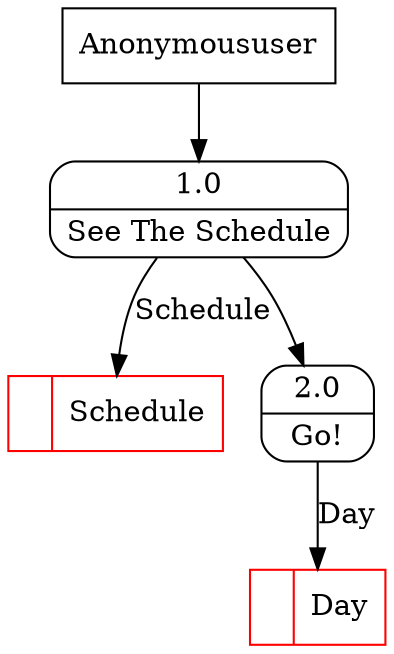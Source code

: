 digraph dfd2{ 
node[shape=record]
200 [label="<f0>  |<f1> Schedule " color=red];
201 [label="Anonymoususer" shape=box];
202 [label="{<f0> 1.0|<f1> See The Schedule }" shape=Mrecord];
2 [label="{<f0> 2.0|<f1> Go! }" shape=Mrecord];
202 -> 2
1001 [label="<f0>  |<f1> Day " color=red];
2 -> 1001 [label="Day"]
201 -> 202
202 -> 200 [label="Schedule"]
}